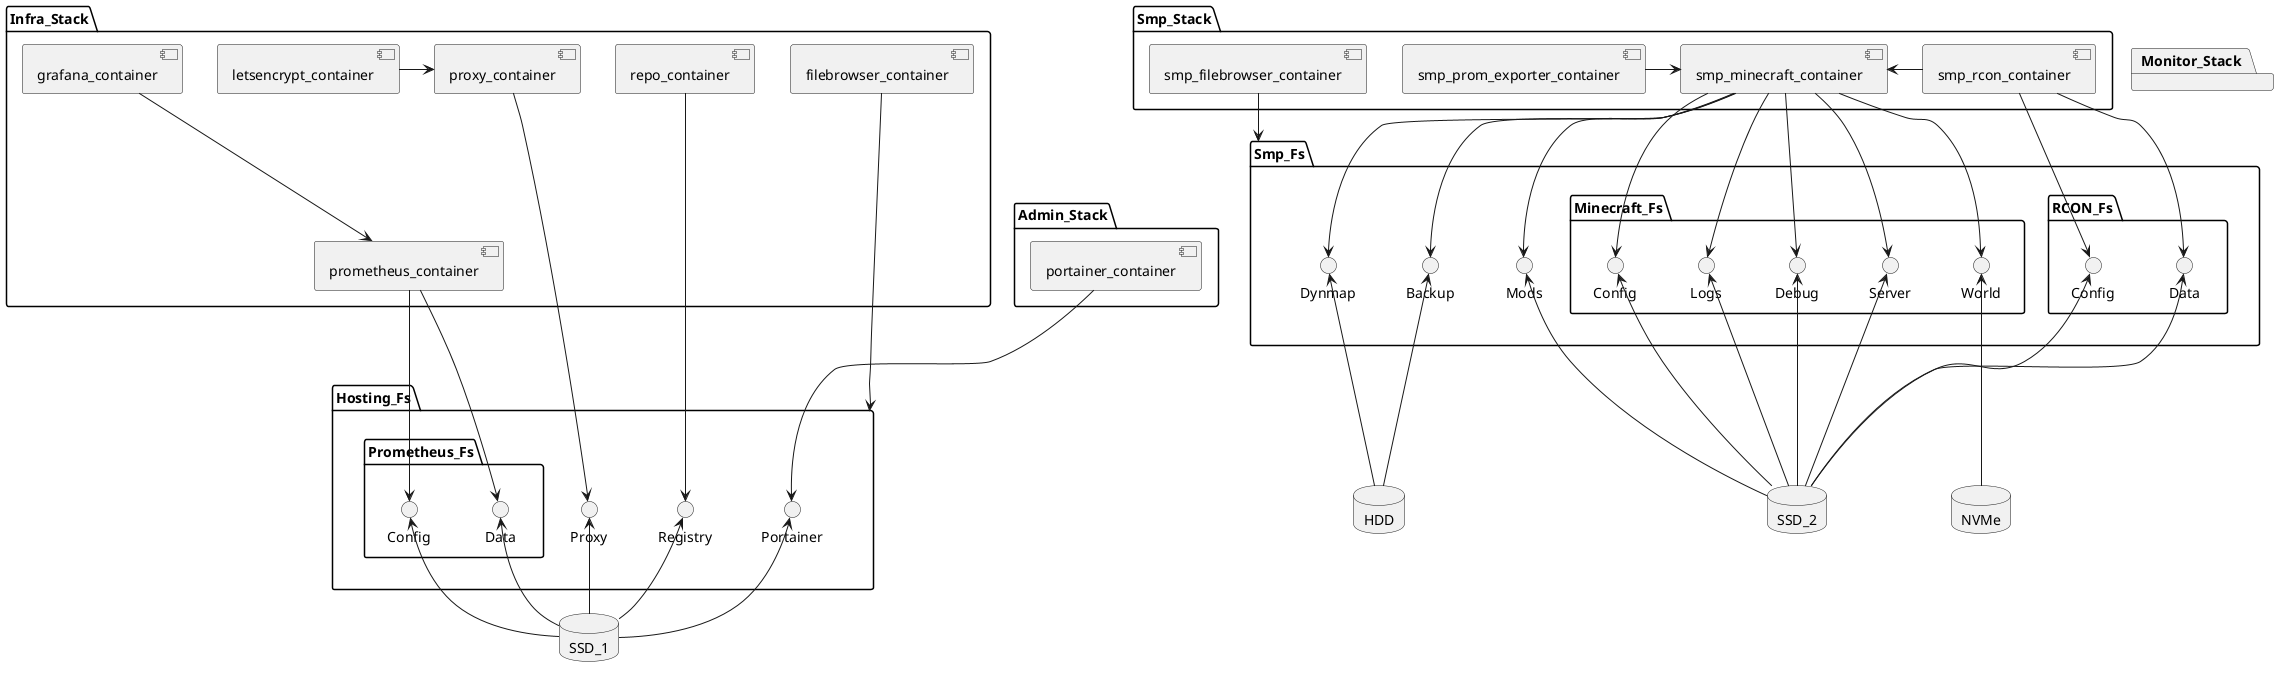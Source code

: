 @startuml

package Admin_Stack {
    component portainer_container
}

package Infra_Stack {
    component filebrowser_container
    component proxy_container
    component letsencrypt_container
    component repo_container
    component prometheus_container
    component grafana_container
}


package Monitor_Stack {

    grafana_container -d-> prometheus_container
}

package Smp_Stack {
    component smp_filebrowser_container
    component smp_rcon_container
    component smp_prom_exporter_container
    component smp_minecraft_container
}

database NVMe
database HDD 
database SSD_2
database SSD_1

package Smp_Fs {
    interface smp_mods_volume as "Mods"
    interface smp_dynmap_volume as "Dynmap"
    interface smp_backup_volume as "Backup"

    package Minecraft_Fs {
        interface smp_logs_volume as "Logs"
        interface smp_debug_volume as "Debug"
        interface smp_world_volume as "World"
        interface smp_server_volume as "Server"
        interface smp_config_volume as "Config"
    }

    package RCON_Fs {
        interface smp_rcon_config_volume as "Config"
        interface smp_rcon_data_volume as "Data"
    }
}

package Hosting_Fs {
    interface proxy_volume as "Proxy"

    package Prometheus_Fs {
        interface prometheus_config_volume as "Config"
        interface prometheus_data_volume as "Data"
    }

    interface registry_volume as "Registry"
    interface portainer_volume as "Portainer"
}

SSD_1 -up-> proxy_volume
SSD_1 -up-> prometheus_config_volume
SSD_1 -up-> prometheus_data_volume
SSD_1 -up-> registry_volume
SSD_1 -up-> portainer_volume

NVMe -up-> smp_world_volume

SSD_2 -up-> smp_server_volume
SSD_2 -up-> smp_config_volume
SSD_2 -up-> smp_mods_volume
SSD_2 -up-> smp_logs_volume
SSD_2 -up-> smp_debug_volume
SSD_2 -up-> smp_rcon_config_volume
SSD_2 -up-> smp_rcon_data_volume

HDD -up-> smp_dynmap_volume
HDD -up-> smp_backup_volume

portainer_container -down-> portainer_volume

prometheus_container -down-> prometheus_config_volume
prometheus_container -down-> prometheus_data_volume

proxy_container -d-> proxy_volume

filebrowser_container -d-> Hosting_Fs

letsencrypt_container -r-> proxy_container

smp_filebrowser_container -down-> Smp_Fs

smp_rcon_container -d-> smp_rcon_config_volume
smp_rcon_container -d-> smp_rcon_data_volume

repo_container -d-> registry_volume

smp_prom_exporter_container -r-> smp_minecraft_container
smp_rcon_container -l-> smp_minecraft_container

smp_minecraft_container -d-> smp_world_volume
smp_minecraft_container -d-> smp_server_volume
smp_minecraft_container -d-> smp_config_volume
smp_minecraft_container -d-> smp_logs_volume
smp_minecraft_container -d-> smp_debug_volume
smp_minecraft_container -d-> smp_mods_volume
smp_minecraft_container -d-> smp_backup_volume
smp_minecraft_container -d-> smp_dynmap_volume

@enduml